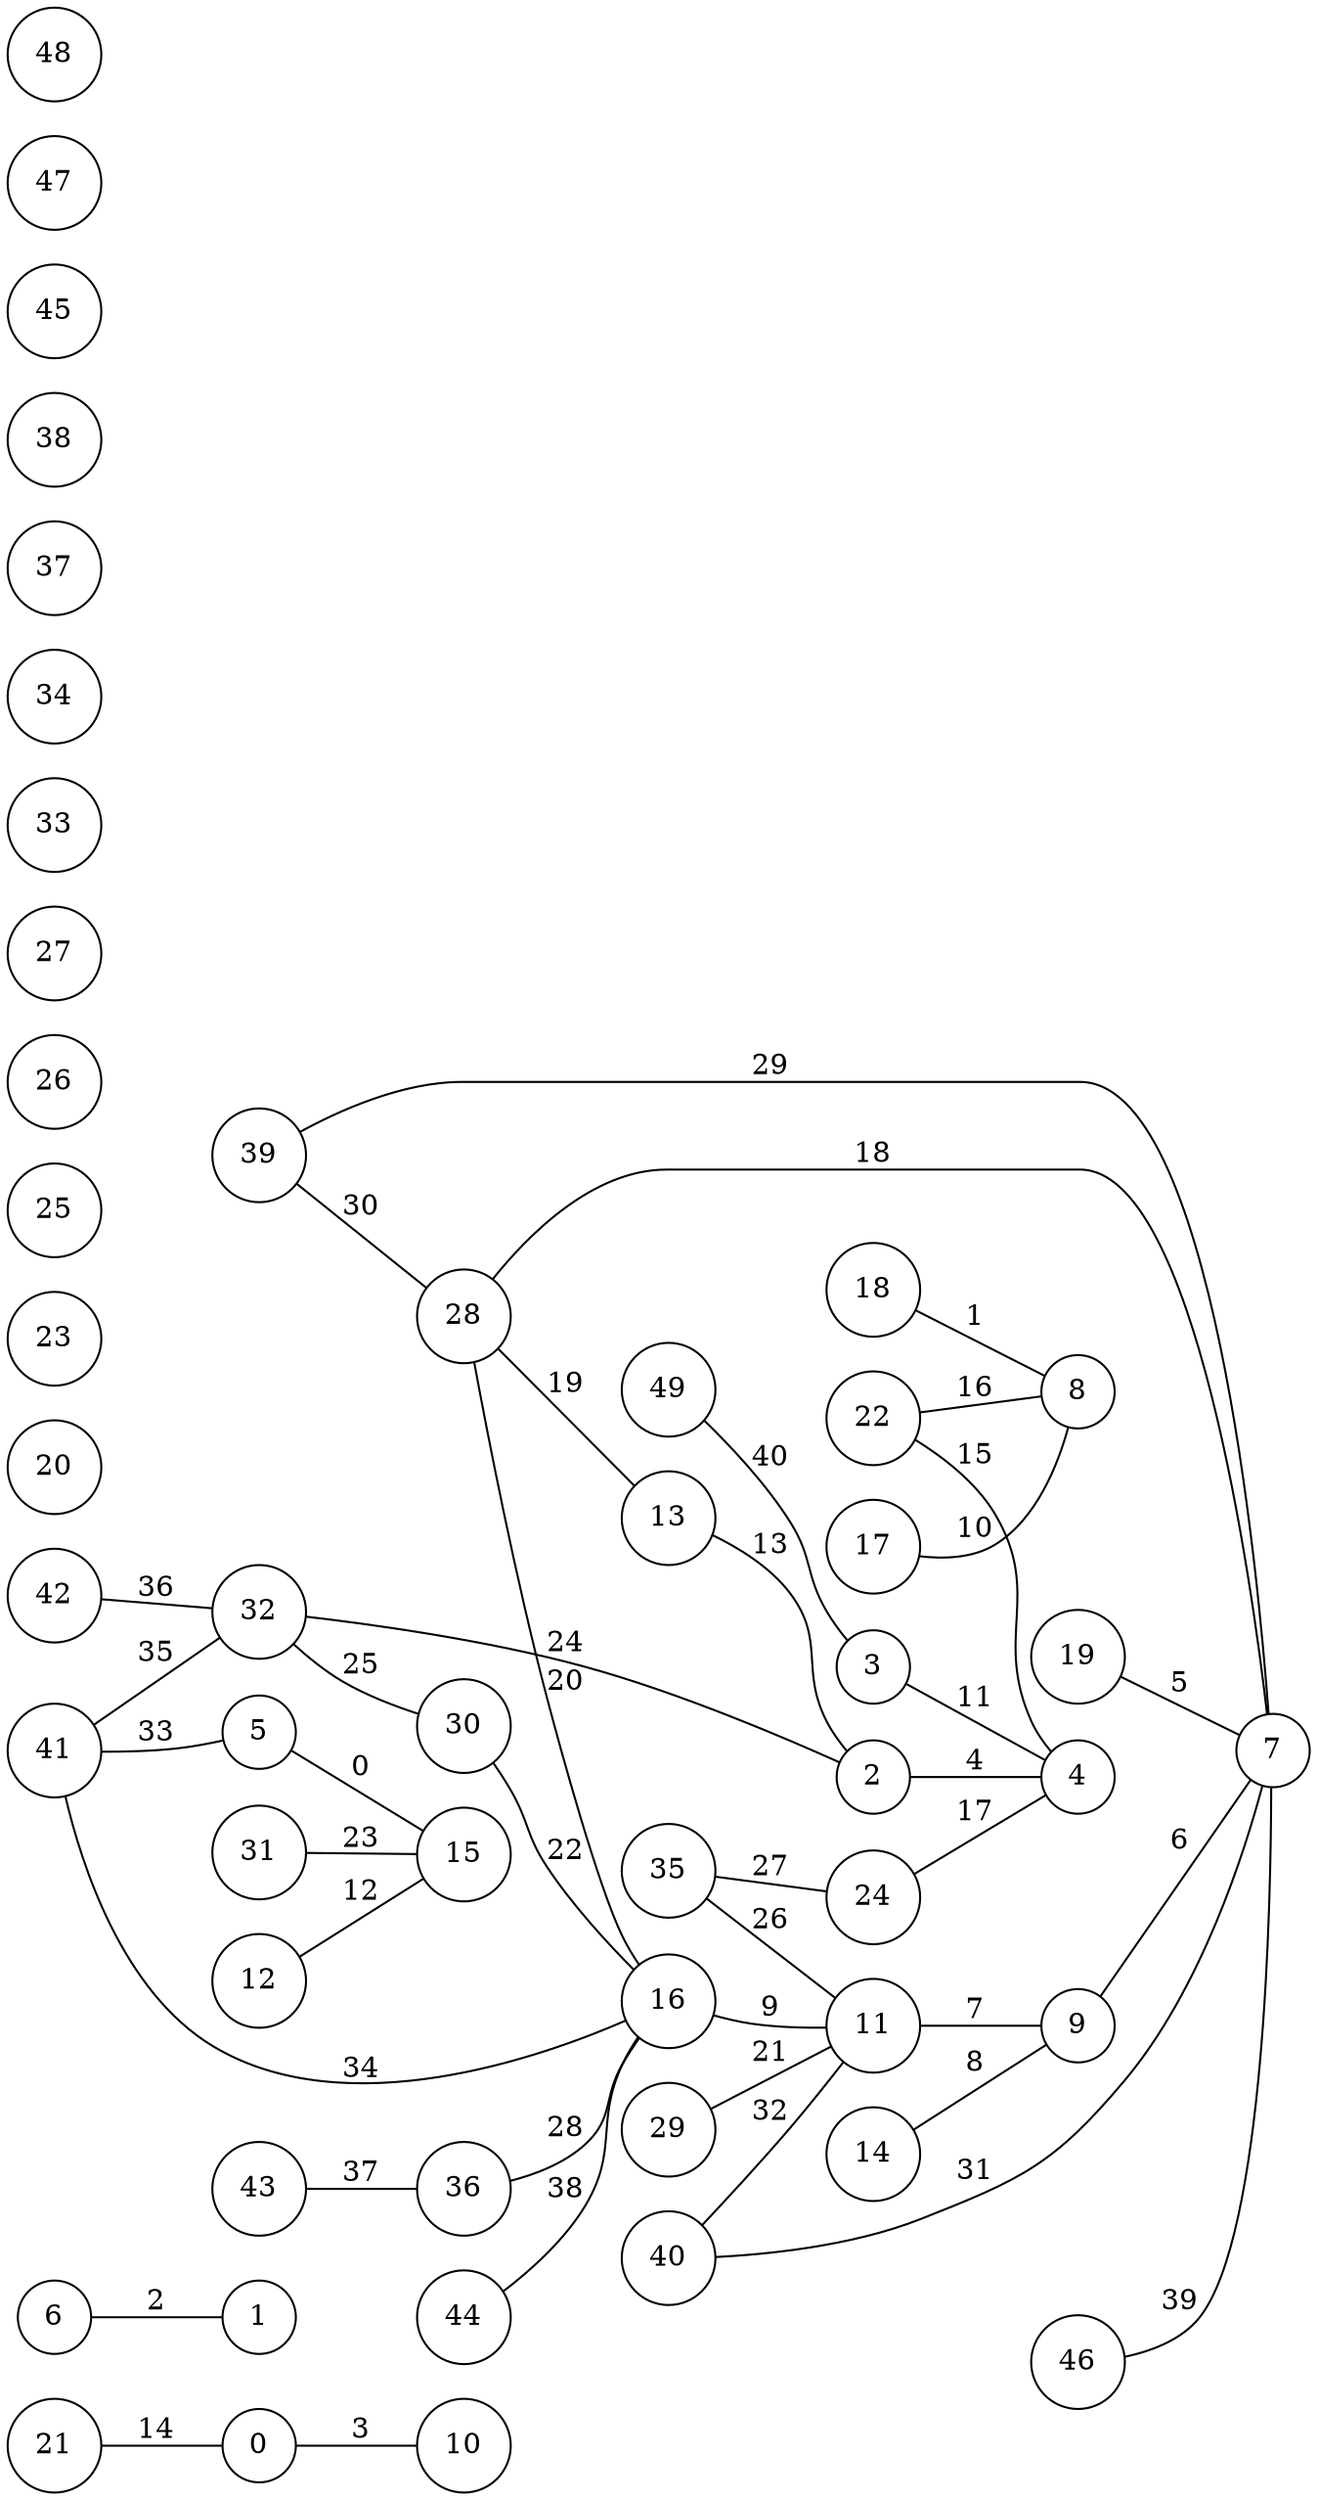 digraph genereated_graph { 
  rankdir=LR;
  node [shape = circle];
  edge [dir=none];
  0;
  1;
  2;
  3;
  4;
  5;
  6;
  7;
  8;
  9;
  10;
  11;
  12;
  13;
  14;
  15;
  16;
  17;
  18;
  19;
  5 -> 15 [ label = "0" ];
  18 -> 8 [ label = "1" ];
  6 -> 1 [ label = "2" ];
  0 -> 10 [ label = "3" ];
  2 -> 4 [ label = "4" ];
  19 -> 7 [ label = "5" ];
  9 -> 7 [ label = "6" ];
  11 -> 9 [ label = "7" ];
  14 -> 9 [ label = "8" ];
  16 -> 11 [ label = "9" ];
  17 -> 8 [ label = "10" ];
  3 -> 4 [ label = "11" ];
  12 -> 15 [ label = "12" ];
  13 -> 2 [ label = "13" ];
  20;
  21;
  21 -> 0 [ label = "14" ];
  22;
  22 -> 4 [ label = "15" ];
  22 -> 8 [ label = "16" ];
  23;
  24;
  24 -> 4 [ label = "17" ];
  25;
  26;
  27;
  28;
  28 -> 7 [ label = "18" ];
  28 -> 13 [ label = "19" ];
  28 -> 16 [ label = "20" ];
  29;
  29 -> 11 [ label = "21" ];
  30;
  30 -> 16 [ label = "22" ];
  31;
  31 -> 15 [ label = "23" ];
  32;
  32 -> 2 [ label = "24" ];
  32 -> 30 [ label = "25" ];
  33;
  34;
  35;
  35 -> 11 [ label = "26" ];
  35 -> 24 [ label = "27" ];
  36;
  36 -> 16 [ label = "28" ];
  37;
  38;
  39;
  39 -> 7 [ label = "29" ];
  39 -> 28 [ label = "30" ];
  40;
  40 -> 7 [ label = "31" ];
  40 -> 11 [ label = "32" ];
  41;
  41 -> 5 [ label = "33" ];
  41 -> 16 [ label = "34" ];
  41 -> 32 [ label = "35" ];
  42;
  42 -> 32 [ label = "36" ];
  43;
  43 -> 36 [ label = "37" ];
  44;
  44 -> 16 [ label = "38" ];
  45;
  46;
  46 -> 7 [ label = "39" ];
  47;
  48;
  49;
  49 -> 3 [ label = "40" ];
}